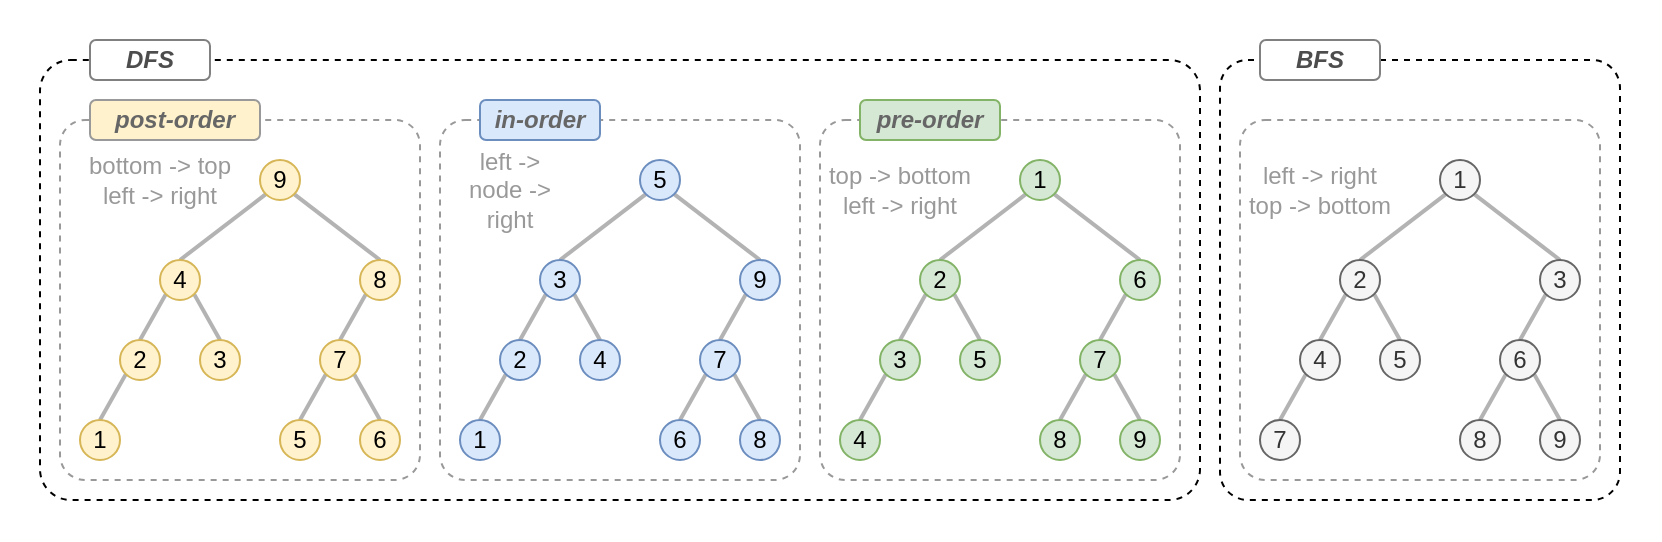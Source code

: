 <mxfile version="14.5.1" type="device"><diagram name="Page-1" id="42789a77-a242-8287-6e28-9cd8cfd52e62"><mxGraphModel dx="1086" dy="806" grid="1" gridSize="10" guides="1" tooltips="1" connect="1" arrows="1" fold="1" page="1" pageScale="1" pageWidth="1100" pageHeight="850" background="#ffffff" math="0" shadow="0"><root><mxCell id="0"/><mxCell id="1" parent="0"/><mxCell id="yMV-mAfog5oIfY_6jIPb-55" value="" style="rounded=0;whiteSpace=wrap;html=1;strokeColor=none;" parent="1" vertex="1"><mxGeometry x="210" y="290" width="830" height="270" as="geometry"/></mxCell><mxCell id="sCEn6QZfsWTE1v--8mOr-13" value="" style="rounded=1;whiteSpace=wrap;html=1;fillColor=none;dashed=1;arcSize=7;" vertex="1" parent="1"><mxGeometry x="230" y="320" width="580" height="220" as="geometry"/></mxCell><mxCell id="sCEn6QZfsWTE1v--8mOr-1" value="" style="rounded=1;whiteSpace=wrap;html=1;fillColor=none;dashed=1;arcSize=7;strokeColor=#999999;" vertex="1" parent="1"><mxGeometry x="240" y="350" width="180" height="180" as="geometry"/></mxCell><mxCell id="yMV-mAfog5oIfY_6jIPb-22" style="edgeStyle=none;rounded=0;orthogonalLoop=1;jettySize=auto;html=1;exitX=0;exitY=1;exitDx=0;exitDy=0;entryX=0.5;entryY=0;entryDx=0;entryDy=0;endArrow=none;endFill=0;strokeColor=#B3B3B3;strokeWidth=2;" parent="1" source="yMV-mAfog5oIfY_6jIPb-10" target="yMV-mAfog5oIfY_6jIPb-12" edge="1"><mxGeometry relative="1" as="geometry"/></mxCell><mxCell id="yMV-mAfog5oIfY_6jIPb-40" style="edgeStyle=none;rounded=0;orthogonalLoop=1;jettySize=auto;html=1;exitX=1;exitY=1;exitDx=0;exitDy=0;endArrow=none;endFill=0;strokeWidth=2;entryX=0.5;entryY=0;entryDx=0;entryDy=0;strokeColor=#B3B3B3;" parent="1" source="yMV-mAfog5oIfY_6jIPb-12" target="yMV-mAfog5oIfY_6jIPb-38" edge="1"><mxGeometry relative="1" as="geometry"/></mxCell><mxCell id="yMV-mAfog5oIfY_6jIPb-41" style="edgeStyle=none;rounded=0;orthogonalLoop=1;jettySize=auto;html=1;exitX=1;exitY=1;exitDx=0;exitDy=0;entryX=0.5;entryY=0;entryDx=0;entryDy=0;endArrow=none;endFill=0;strokeColor=#B3B3B3;strokeWidth=2;" parent="1" source="yMV-mAfog5oIfY_6jIPb-10" target="yMV-mAfog5oIfY_6jIPb-39" edge="1"><mxGeometry relative="1" as="geometry"/></mxCell><mxCell id="yMV-mAfog5oIfY_6jIPb-10" value="9" style="ellipse;whiteSpace=wrap;html=1;aspect=fixed;strokeColor=#d6b656;fillColor=#FFF2CC;" parent="1" vertex="1"><mxGeometry x="340" y="370" width="20" height="20" as="geometry"/></mxCell><mxCell id="yMV-mAfog5oIfY_6jIPb-23" style="edgeStyle=none;rounded=0;orthogonalLoop=1;jettySize=auto;html=1;exitX=0;exitY=1;exitDx=0;exitDy=0;entryX=0.5;entryY=0;entryDx=0;entryDy=0;endArrow=none;endFill=0;strokeColor=#B3B3B3;strokeWidth=2;" parent="1" source="yMV-mAfog5oIfY_6jIPb-12" target="yMV-mAfog5oIfY_6jIPb-13" edge="1"><mxGeometry relative="1" as="geometry"/></mxCell><mxCell id="yMV-mAfog5oIfY_6jIPb-12" value="4" style="ellipse;whiteSpace=wrap;html=1;aspect=fixed;fillColor=#fff2cc;strokeColor=#d6b656;" parent="1" vertex="1"><mxGeometry x="290" y="420" width="20" height="20" as="geometry"/></mxCell><mxCell id="sCEn6QZfsWTE1v--8mOr-9" style="edgeStyle=none;rounded=0;orthogonalLoop=1;jettySize=auto;html=1;exitX=0;exitY=1;exitDx=0;exitDy=0;entryX=0.5;entryY=0;entryDx=0;entryDy=0;endArrow=none;endFill=0;strokeColor=#B3B3B3;strokeWidth=2;" edge="1" parent="1" source="yMV-mAfog5oIfY_6jIPb-13" target="sCEn6QZfsWTE1v--8mOr-8"><mxGeometry relative="1" as="geometry"/></mxCell><mxCell id="yMV-mAfog5oIfY_6jIPb-13" value="2" style="ellipse;whiteSpace=wrap;html=1;aspect=fixed;fillColor=#fff2cc;strokeColor=#d6b656;" parent="1" vertex="1"><mxGeometry x="270" y="460" width="20" height="20" as="geometry"/></mxCell><mxCell id="yMV-mAfog5oIfY_6jIPb-38" value="3" style="ellipse;whiteSpace=wrap;html=1;aspect=fixed;fillColor=#fff2cc;strokeColor=#d6b656;" parent="1" vertex="1"><mxGeometry x="310" y="460" width="20" height="20" as="geometry"/></mxCell><mxCell id="sCEn6QZfsWTE1v--8mOr-3" style="rounded=0;orthogonalLoop=1;jettySize=auto;html=1;exitX=0;exitY=1;exitDx=0;exitDy=0;entryX=0.5;entryY=0;entryDx=0;entryDy=0;endArrow=none;endFill=0;strokeWidth=2;strokeColor=#B3B3B3;" edge="1" parent="1" source="yMV-mAfog5oIfY_6jIPb-39" target="sCEn6QZfsWTE1v--8mOr-2"><mxGeometry relative="1" as="geometry"/></mxCell><mxCell id="yMV-mAfog5oIfY_6jIPb-39" value="8" style="ellipse;whiteSpace=wrap;html=1;aspect=fixed;fillColor=#fff2cc;strokeColor=#d6b656;" parent="1" vertex="1"><mxGeometry x="390" y="420" width="20" height="20" as="geometry"/></mxCell><mxCell id="yMV-mAfog5oIfY_6jIPb-35" value="&lt;b&gt;&lt;i&gt;DFS&lt;/i&gt;&lt;/b&gt;" style="text;html=1;align=center;verticalAlign=middle;whiteSpace=wrap;rounded=1;fillColor=#ffffff;strokeColor=#808080;fontColor=#4D4D4D;" parent="1" vertex="1"><mxGeometry x="255" y="310" width="60" height="20" as="geometry"/></mxCell><mxCell id="sCEn6QZfsWTE1v--8mOr-6" style="edgeStyle=none;rounded=0;orthogonalLoop=1;jettySize=auto;html=1;exitX=0;exitY=1;exitDx=0;exitDy=0;entryX=0.5;entryY=0;entryDx=0;entryDy=0;endArrow=none;endFill=0;strokeColor=#B3B3B3;strokeWidth=2;" edge="1" parent="1" source="sCEn6QZfsWTE1v--8mOr-2" target="sCEn6QZfsWTE1v--8mOr-4"><mxGeometry relative="1" as="geometry"/></mxCell><mxCell id="sCEn6QZfsWTE1v--8mOr-7" style="edgeStyle=none;rounded=0;orthogonalLoop=1;jettySize=auto;html=1;exitX=1;exitY=1;exitDx=0;exitDy=0;entryX=0.5;entryY=0;entryDx=0;entryDy=0;endArrow=none;endFill=0;strokeColor=#B3B3B3;strokeWidth=2;" edge="1" parent="1" source="sCEn6QZfsWTE1v--8mOr-2" target="sCEn6QZfsWTE1v--8mOr-5"><mxGeometry relative="1" as="geometry"/></mxCell><mxCell id="sCEn6QZfsWTE1v--8mOr-2" value="7" style="ellipse;whiteSpace=wrap;html=1;aspect=fixed;fillColor=#fff2cc;strokeColor=#d6b656;" vertex="1" parent="1"><mxGeometry x="370" y="460" width="20" height="20" as="geometry"/></mxCell><mxCell id="sCEn6QZfsWTE1v--8mOr-4" value="5" style="ellipse;whiteSpace=wrap;html=1;aspect=fixed;fillColor=#fff2cc;strokeColor=#d6b656;" vertex="1" parent="1"><mxGeometry x="350" y="500" width="20" height="20" as="geometry"/></mxCell><mxCell id="sCEn6QZfsWTE1v--8mOr-5" value="6" style="ellipse;whiteSpace=wrap;html=1;aspect=fixed;fillColor=#fff2cc;strokeColor=#d6b656;" vertex="1" parent="1"><mxGeometry x="390" y="500" width="20" height="20" as="geometry"/></mxCell><mxCell id="sCEn6QZfsWTE1v--8mOr-8" value="1" style="ellipse;whiteSpace=wrap;html=1;aspect=fixed;fillColor=#fff2cc;strokeColor=#d6b656;" vertex="1" parent="1"><mxGeometry x="250" y="500" width="20" height="20" as="geometry"/></mxCell><mxCell id="sCEn6QZfsWTE1v--8mOr-10" value="bottom -&amp;gt; top&lt;br&gt;left -&amp;gt; right" style="text;html=1;strokeColor=none;fillColor=none;align=center;verticalAlign=middle;whiteSpace=wrap;rounded=0;fontColor=#999999;" vertex="1" parent="1"><mxGeometry x="250" y="370" width="80" height="20" as="geometry"/></mxCell><mxCell id="sCEn6QZfsWTE1v--8mOr-11" value="&lt;b&gt;&lt;i&gt;post-order&lt;/i&gt;&lt;/b&gt;" style="text;html=1;align=center;verticalAlign=middle;whiteSpace=wrap;rounded=1;strokeColor=#999999;fontColor=#666666;fillColor=#FFF2CC;" vertex="1" parent="1"><mxGeometry x="255" y="340" width="85" height="20" as="geometry"/></mxCell><mxCell id="sCEn6QZfsWTE1v--8mOr-14" value="" style="rounded=1;whiteSpace=wrap;html=1;fillColor=none;dashed=1;arcSize=7;strokeColor=#999999;" vertex="1" parent="1"><mxGeometry x="430" y="350" width="180" height="180" as="geometry"/></mxCell><mxCell id="sCEn6QZfsWTE1v--8mOr-15" style="edgeStyle=none;rounded=0;orthogonalLoop=1;jettySize=auto;html=1;exitX=0;exitY=1;exitDx=0;exitDy=0;entryX=0.5;entryY=0;entryDx=0;entryDy=0;endArrow=none;endFill=0;strokeColor=#B3B3B3;strokeWidth=2;" edge="1" parent="1" source="sCEn6QZfsWTE1v--8mOr-18" target="sCEn6QZfsWTE1v--8mOr-20"><mxGeometry relative="1" as="geometry"/></mxCell><mxCell id="sCEn6QZfsWTE1v--8mOr-16" style="edgeStyle=none;rounded=0;orthogonalLoop=1;jettySize=auto;html=1;exitX=1;exitY=1;exitDx=0;exitDy=0;endArrow=none;endFill=0;strokeWidth=2;entryX=0.5;entryY=0;entryDx=0;entryDy=0;strokeColor=#B3B3B3;" edge="1" parent="1" source="sCEn6QZfsWTE1v--8mOr-20" target="sCEn6QZfsWTE1v--8mOr-23"><mxGeometry relative="1" as="geometry"/></mxCell><mxCell id="sCEn6QZfsWTE1v--8mOr-17" style="edgeStyle=none;rounded=0;orthogonalLoop=1;jettySize=auto;html=1;exitX=1;exitY=1;exitDx=0;exitDy=0;entryX=0.5;entryY=0;entryDx=0;entryDy=0;endArrow=none;endFill=0;strokeColor=#B3B3B3;strokeWidth=2;" edge="1" parent="1" source="sCEn6QZfsWTE1v--8mOr-18" target="sCEn6QZfsWTE1v--8mOr-25"><mxGeometry relative="1" as="geometry"/></mxCell><mxCell id="sCEn6QZfsWTE1v--8mOr-18" value="5" style="ellipse;whiteSpace=wrap;html=1;aspect=fixed;fillColor=#dae8fc;strokeColor=#6c8ebf;" vertex="1" parent="1"><mxGeometry x="530" y="370" width="20" height="20" as="geometry"/></mxCell><mxCell id="sCEn6QZfsWTE1v--8mOr-19" style="edgeStyle=none;rounded=0;orthogonalLoop=1;jettySize=auto;html=1;exitX=0;exitY=1;exitDx=0;exitDy=0;entryX=0.5;entryY=0;entryDx=0;entryDy=0;endArrow=none;endFill=0;strokeColor=#B3B3B3;strokeWidth=2;" edge="1" parent="1" source="sCEn6QZfsWTE1v--8mOr-20" target="sCEn6QZfsWTE1v--8mOr-22"><mxGeometry relative="1" as="geometry"/></mxCell><mxCell id="sCEn6QZfsWTE1v--8mOr-20" value="3" style="ellipse;whiteSpace=wrap;html=1;aspect=fixed;fillColor=#dae8fc;strokeColor=#6c8ebf;" vertex="1" parent="1"><mxGeometry x="480" y="420" width="20" height="20" as="geometry"/></mxCell><mxCell id="sCEn6QZfsWTE1v--8mOr-21" style="edgeStyle=none;rounded=0;orthogonalLoop=1;jettySize=auto;html=1;exitX=0;exitY=1;exitDx=0;exitDy=0;entryX=0.5;entryY=0;entryDx=0;entryDy=0;endArrow=none;endFill=0;strokeColor=#B3B3B3;strokeWidth=2;" edge="1" parent="1" source="sCEn6QZfsWTE1v--8mOr-22" target="sCEn6QZfsWTE1v--8mOr-31"><mxGeometry relative="1" as="geometry"/></mxCell><mxCell id="sCEn6QZfsWTE1v--8mOr-22" value="2" style="ellipse;whiteSpace=wrap;html=1;aspect=fixed;fillColor=#dae8fc;strokeColor=#6c8ebf;" vertex="1" parent="1"><mxGeometry x="460" y="460" width="20" height="20" as="geometry"/></mxCell><mxCell id="sCEn6QZfsWTE1v--8mOr-23" value="4" style="ellipse;whiteSpace=wrap;html=1;aspect=fixed;fillColor=#dae8fc;strokeColor=#6c8ebf;" vertex="1" parent="1"><mxGeometry x="500" y="460" width="20" height="20" as="geometry"/></mxCell><mxCell id="sCEn6QZfsWTE1v--8mOr-24" style="rounded=0;orthogonalLoop=1;jettySize=auto;html=1;exitX=0;exitY=1;exitDx=0;exitDy=0;entryX=0.5;entryY=0;entryDx=0;entryDy=0;endArrow=none;endFill=0;strokeWidth=2;strokeColor=#B3B3B3;" edge="1" parent="1" source="sCEn6QZfsWTE1v--8mOr-25" target="sCEn6QZfsWTE1v--8mOr-28"><mxGeometry relative="1" as="geometry"/></mxCell><mxCell id="sCEn6QZfsWTE1v--8mOr-25" value="9" style="ellipse;whiteSpace=wrap;html=1;aspect=fixed;fillColor=#dae8fc;strokeColor=#6c8ebf;" vertex="1" parent="1"><mxGeometry x="580" y="420" width="20" height="20" as="geometry"/></mxCell><mxCell id="sCEn6QZfsWTE1v--8mOr-26" style="edgeStyle=none;rounded=0;orthogonalLoop=1;jettySize=auto;html=1;exitX=0;exitY=1;exitDx=0;exitDy=0;entryX=0.5;entryY=0;entryDx=0;entryDy=0;endArrow=none;endFill=0;strokeColor=#B3B3B3;strokeWidth=2;" edge="1" parent="1" source="sCEn6QZfsWTE1v--8mOr-28" target="sCEn6QZfsWTE1v--8mOr-29"><mxGeometry relative="1" as="geometry"/></mxCell><mxCell id="sCEn6QZfsWTE1v--8mOr-27" style="edgeStyle=none;rounded=0;orthogonalLoop=1;jettySize=auto;html=1;exitX=1;exitY=1;exitDx=0;exitDy=0;entryX=0.5;entryY=0;entryDx=0;entryDy=0;endArrow=none;endFill=0;strokeColor=#B3B3B3;strokeWidth=2;" edge="1" parent="1" source="sCEn6QZfsWTE1v--8mOr-28" target="sCEn6QZfsWTE1v--8mOr-30"><mxGeometry relative="1" as="geometry"/></mxCell><mxCell id="sCEn6QZfsWTE1v--8mOr-28" value="7" style="ellipse;whiteSpace=wrap;html=1;aspect=fixed;fillColor=#dae8fc;strokeColor=#6c8ebf;" vertex="1" parent="1"><mxGeometry x="560" y="460" width="20" height="20" as="geometry"/></mxCell><mxCell id="sCEn6QZfsWTE1v--8mOr-29" value="6" style="ellipse;whiteSpace=wrap;html=1;aspect=fixed;fillColor=#dae8fc;strokeColor=#6c8ebf;" vertex="1" parent="1"><mxGeometry x="540" y="500" width="20" height="20" as="geometry"/></mxCell><mxCell id="sCEn6QZfsWTE1v--8mOr-30" value="8" style="ellipse;whiteSpace=wrap;html=1;aspect=fixed;fillColor=#dae8fc;strokeColor=#6c8ebf;" vertex="1" parent="1"><mxGeometry x="580" y="500" width="20" height="20" as="geometry"/></mxCell><mxCell id="sCEn6QZfsWTE1v--8mOr-31" value="1" style="ellipse;whiteSpace=wrap;html=1;aspect=fixed;fillColor=#dae8fc;strokeColor=#6c8ebf;" vertex="1" parent="1"><mxGeometry x="440" y="500" width="20" height="20" as="geometry"/></mxCell><mxCell id="sCEn6QZfsWTE1v--8mOr-32" value="&lt;b&gt;&lt;i&gt;in-order&lt;/i&gt;&lt;/b&gt;" style="text;html=1;align=center;verticalAlign=middle;whiteSpace=wrap;rounded=1;fillColor=#dae8fc;strokeColor=#6c8ebf;fontColor=#666666;" vertex="1" parent="1"><mxGeometry x="450" y="340" width="60" height="20" as="geometry"/></mxCell><mxCell id="sCEn6QZfsWTE1v--8mOr-33" value="" style="rounded=1;whiteSpace=wrap;html=1;fillColor=none;dashed=1;arcSize=7;strokeColor=#999999;" vertex="1" parent="1"><mxGeometry x="620" y="350" width="180" height="180" as="geometry"/></mxCell><mxCell id="sCEn6QZfsWTE1v--8mOr-34" style="edgeStyle=none;rounded=0;orthogonalLoop=1;jettySize=auto;html=1;exitX=0;exitY=1;exitDx=0;exitDy=0;entryX=0.5;entryY=0;entryDx=0;entryDy=0;endArrow=none;endFill=0;strokeColor=#B3B3B3;strokeWidth=2;" edge="1" parent="1" source="sCEn6QZfsWTE1v--8mOr-37" target="sCEn6QZfsWTE1v--8mOr-39"><mxGeometry relative="1" as="geometry"/></mxCell><mxCell id="sCEn6QZfsWTE1v--8mOr-35" style="edgeStyle=none;rounded=0;orthogonalLoop=1;jettySize=auto;html=1;exitX=1;exitY=1;exitDx=0;exitDy=0;endArrow=none;endFill=0;strokeWidth=2;entryX=0.5;entryY=0;entryDx=0;entryDy=0;strokeColor=#B3B3B3;" edge="1" parent="1" source="sCEn6QZfsWTE1v--8mOr-39" target="sCEn6QZfsWTE1v--8mOr-42"><mxGeometry relative="1" as="geometry"/></mxCell><mxCell id="sCEn6QZfsWTE1v--8mOr-36" style="edgeStyle=none;rounded=0;orthogonalLoop=1;jettySize=auto;html=1;exitX=1;exitY=1;exitDx=0;exitDy=0;entryX=0.5;entryY=0;entryDx=0;entryDy=0;endArrow=none;endFill=0;strokeColor=#B3B3B3;strokeWidth=2;" edge="1" parent="1" source="sCEn6QZfsWTE1v--8mOr-37" target="sCEn6QZfsWTE1v--8mOr-44"><mxGeometry relative="1" as="geometry"/></mxCell><mxCell id="sCEn6QZfsWTE1v--8mOr-37" value="1" style="ellipse;whiteSpace=wrap;html=1;aspect=fixed;fillColor=#d5e8d4;strokeColor=#82b366;" vertex="1" parent="1"><mxGeometry x="720" y="370" width="20" height="20" as="geometry"/></mxCell><mxCell id="sCEn6QZfsWTE1v--8mOr-38" style="edgeStyle=none;rounded=0;orthogonalLoop=1;jettySize=auto;html=1;exitX=0;exitY=1;exitDx=0;exitDy=0;entryX=0.5;entryY=0;entryDx=0;entryDy=0;endArrow=none;endFill=0;strokeColor=#B3B3B3;strokeWidth=2;" edge="1" parent="1" source="sCEn6QZfsWTE1v--8mOr-39" target="sCEn6QZfsWTE1v--8mOr-41"><mxGeometry relative="1" as="geometry"/></mxCell><mxCell id="sCEn6QZfsWTE1v--8mOr-39" value="2" style="ellipse;whiteSpace=wrap;html=1;aspect=fixed;fillColor=#d5e8d4;strokeColor=#82b366;" vertex="1" parent="1"><mxGeometry x="670" y="420" width="20" height="20" as="geometry"/></mxCell><mxCell id="sCEn6QZfsWTE1v--8mOr-40" style="edgeStyle=none;rounded=0;orthogonalLoop=1;jettySize=auto;html=1;exitX=0;exitY=1;exitDx=0;exitDy=0;entryX=0.5;entryY=0;entryDx=0;entryDy=0;endArrow=none;endFill=0;strokeColor=#B3B3B3;strokeWidth=2;" edge="1" parent="1" source="sCEn6QZfsWTE1v--8mOr-41" target="sCEn6QZfsWTE1v--8mOr-50"><mxGeometry relative="1" as="geometry"/></mxCell><mxCell id="sCEn6QZfsWTE1v--8mOr-41" value="3" style="ellipse;whiteSpace=wrap;html=1;aspect=fixed;fillColor=#d5e8d4;strokeColor=#82b366;" vertex="1" parent="1"><mxGeometry x="650" y="460" width="20" height="20" as="geometry"/></mxCell><mxCell id="sCEn6QZfsWTE1v--8mOr-42" value="5" style="ellipse;whiteSpace=wrap;html=1;aspect=fixed;fillColor=#d5e8d4;strokeColor=#82b366;" vertex="1" parent="1"><mxGeometry x="690" y="460" width="20" height="20" as="geometry"/></mxCell><mxCell id="sCEn6QZfsWTE1v--8mOr-43" style="rounded=0;orthogonalLoop=1;jettySize=auto;html=1;exitX=0;exitY=1;exitDx=0;exitDy=0;entryX=0.5;entryY=0;entryDx=0;entryDy=0;endArrow=none;endFill=0;strokeWidth=2;strokeColor=#B3B3B3;" edge="1" parent="1" source="sCEn6QZfsWTE1v--8mOr-44" target="sCEn6QZfsWTE1v--8mOr-47"><mxGeometry relative="1" as="geometry"/></mxCell><mxCell id="sCEn6QZfsWTE1v--8mOr-44" value="6" style="ellipse;whiteSpace=wrap;html=1;aspect=fixed;fillColor=#d5e8d4;strokeColor=#82b366;" vertex="1" parent="1"><mxGeometry x="770" y="420" width="20" height="20" as="geometry"/></mxCell><mxCell id="sCEn6QZfsWTE1v--8mOr-45" style="edgeStyle=none;rounded=0;orthogonalLoop=1;jettySize=auto;html=1;exitX=0;exitY=1;exitDx=0;exitDy=0;entryX=0.5;entryY=0;entryDx=0;entryDy=0;endArrow=none;endFill=0;strokeColor=#B3B3B3;strokeWidth=2;" edge="1" parent="1" source="sCEn6QZfsWTE1v--8mOr-47" target="sCEn6QZfsWTE1v--8mOr-48"><mxGeometry relative="1" as="geometry"/></mxCell><mxCell id="sCEn6QZfsWTE1v--8mOr-46" style="edgeStyle=none;rounded=0;orthogonalLoop=1;jettySize=auto;html=1;exitX=1;exitY=1;exitDx=0;exitDy=0;entryX=0.5;entryY=0;entryDx=0;entryDy=0;endArrow=none;endFill=0;strokeColor=#B3B3B3;strokeWidth=2;" edge="1" parent="1" source="sCEn6QZfsWTE1v--8mOr-47" target="sCEn6QZfsWTE1v--8mOr-49"><mxGeometry relative="1" as="geometry"/></mxCell><mxCell id="sCEn6QZfsWTE1v--8mOr-47" value="7" style="ellipse;whiteSpace=wrap;html=1;aspect=fixed;fillColor=#d5e8d4;strokeColor=#82b366;" vertex="1" parent="1"><mxGeometry x="750" y="460" width="20" height="20" as="geometry"/></mxCell><mxCell id="sCEn6QZfsWTE1v--8mOr-48" value="8" style="ellipse;whiteSpace=wrap;html=1;aspect=fixed;fillColor=#d5e8d4;strokeColor=#82b366;" vertex="1" parent="1"><mxGeometry x="730" y="500" width="20" height="20" as="geometry"/></mxCell><mxCell id="sCEn6QZfsWTE1v--8mOr-49" value="9" style="ellipse;whiteSpace=wrap;html=1;aspect=fixed;fillColor=#d5e8d4;strokeColor=#82b366;" vertex="1" parent="1"><mxGeometry x="770" y="500" width="20" height="20" as="geometry"/></mxCell><mxCell id="sCEn6QZfsWTE1v--8mOr-50" value="4" style="ellipse;whiteSpace=wrap;html=1;aspect=fixed;fillColor=#d5e8d4;strokeColor=#82b366;" vertex="1" parent="1"><mxGeometry x="630" y="500" width="20" height="20" as="geometry"/></mxCell><mxCell id="sCEn6QZfsWTE1v--8mOr-51" value="&lt;b&gt;&lt;i&gt;pre-order&lt;/i&gt;&lt;/b&gt;" style="text;html=1;align=center;verticalAlign=middle;whiteSpace=wrap;rounded=1;fillColor=#d5e8d4;strokeColor=#82b366;fontColor=#666666;" vertex="1" parent="1"><mxGeometry x="640" y="340" width="70" height="20" as="geometry"/></mxCell><mxCell id="sCEn6QZfsWTE1v--8mOr-52" value="left -&amp;gt; &lt;br&gt;node -&amp;gt; &lt;br&gt;right" style="text;html=1;strokeColor=none;fillColor=none;align=center;verticalAlign=middle;whiteSpace=wrap;rounded=0;fontColor=#999999;" vertex="1" parent="1"><mxGeometry x="440" y="360" width="50" height="50" as="geometry"/></mxCell><mxCell id="sCEn6QZfsWTE1v--8mOr-53" value="top -&amp;gt; bottom&lt;br&gt;left -&amp;gt; right" style="text;html=1;strokeColor=none;fillColor=none;align=center;verticalAlign=middle;whiteSpace=wrap;rounded=0;fontColor=#999999;" vertex="1" parent="1"><mxGeometry x="620" y="375" width="80" height="20" as="geometry"/></mxCell><mxCell id="sCEn6QZfsWTE1v--8mOr-55" value="" style="rounded=1;whiteSpace=wrap;html=1;fillColor=none;dashed=1;arcSize=7;" vertex="1" parent="1"><mxGeometry x="820" y="320" width="200" height="220" as="geometry"/></mxCell><mxCell id="sCEn6QZfsWTE1v--8mOr-56" value="" style="rounded=1;whiteSpace=wrap;html=1;fillColor=none;dashed=1;arcSize=7;strokeColor=#999999;" vertex="1" parent="1"><mxGeometry x="830" y="350" width="180" height="180" as="geometry"/></mxCell><mxCell id="sCEn6QZfsWTE1v--8mOr-57" style="edgeStyle=none;rounded=0;orthogonalLoop=1;jettySize=auto;html=1;exitX=0;exitY=1;exitDx=0;exitDy=0;entryX=0.5;entryY=0;entryDx=0;entryDy=0;endArrow=none;endFill=0;strokeColor=#B3B3B3;strokeWidth=2;" edge="1" parent="1" source="sCEn6QZfsWTE1v--8mOr-60" target="sCEn6QZfsWTE1v--8mOr-62"><mxGeometry relative="1" as="geometry"/></mxCell><mxCell id="sCEn6QZfsWTE1v--8mOr-58" style="edgeStyle=none;rounded=0;orthogonalLoop=1;jettySize=auto;html=1;exitX=1;exitY=1;exitDx=0;exitDy=0;endArrow=none;endFill=0;strokeWidth=2;entryX=0.5;entryY=0;entryDx=0;entryDy=0;strokeColor=#B3B3B3;" edge="1" parent="1" source="sCEn6QZfsWTE1v--8mOr-62" target="sCEn6QZfsWTE1v--8mOr-65"><mxGeometry relative="1" as="geometry"/></mxCell><mxCell id="sCEn6QZfsWTE1v--8mOr-59" style="edgeStyle=none;rounded=0;orthogonalLoop=1;jettySize=auto;html=1;exitX=1;exitY=1;exitDx=0;exitDy=0;entryX=0.5;entryY=0;entryDx=0;entryDy=0;endArrow=none;endFill=0;strokeColor=#B3B3B3;strokeWidth=2;" edge="1" parent="1" source="sCEn6QZfsWTE1v--8mOr-60" target="sCEn6QZfsWTE1v--8mOr-67"><mxGeometry relative="1" as="geometry"/></mxCell><mxCell id="sCEn6QZfsWTE1v--8mOr-60" value="1" style="ellipse;whiteSpace=wrap;html=1;aspect=fixed;fillColor=#f5f5f5;strokeColor=#666666;fontColor=#333333;" vertex="1" parent="1"><mxGeometry x="930" y="370" width="20" height="20" as="geometry"/></mxCell><mxCell id="sCEn6QZfsWTE1v--8mOr-61" style="edgeStyle=none;rounded=0;orthogonalLoop=1;jettySize=auto;html=1;exitX=0;exitY=1;exitDx=0;exitDy=0;entryX=0.5;entryY=0;entryDx=0;entryDy=0;endArrow=none;endFill=0;strokeColor=#B3B3B3;strokeWidth=2;" edge="1" parent="1" source="sCEn6QZfsWTE1v--8mOr-62" target="sCEn6QZfsWTE1v--8mOr-64"><mxGeometry relative="1" as="geometry"/></mxCell><mxCell id="sCEn6QZfsWTE1v--8mOr-62" value="2" style="ellipse;whiteSpace=wrap;html=1;aspect=fixed;fillColor=#f5f5f5;strokeColor=#666666;fontColor=#333333;" vertex="1" parent="1"><mxGeometry x="880" y="420" width="20" height="20" as="geometry"/></mxCell><mxCell id="sCEn6QZfsWTE1v--8mOr-63" style="edgeStyle=none;rounded=0;orthogonalLoop=1;jettySize=auto;html=1;exitX=0;exitY=1;exitDx=0;exitDy=0;entryX=0.5;entryY=0;entryDx=0;entryDy=0;endArrow=none;endFill=0;strokeColor=#B3B3B3;strokeWidth=2;" edge="1" parent="1" source="sCEn6QZfsWTE1v--8mOr-64" target="sCEn6QZfsWTE1v--8mOr-73"><mxGeometry relative="1" as="geometry"/></mxCell><mxCell id="sCEn6QZfsWTE1v--8mOr-64" value="4" style="ellipse;whiteSpace=wrap;html=1;aspect=fixed;fillColor=#f5f5f5;strokeColor=#666666;fontColor=#333333;" vertex="1" parent="1"><mxGeometry x="860" y="460" width="20" height="20" as="geometry"/></mxCell><mxCell id="sCEn6QZfsWTE1v--8mOr-65" value="5" style="ellipse;whiteSpace=wrap;html=1;aspect=fixed;fillColor=#f5f5f5;strokeColor=#666666;fontColor=#333333;" vertex="1" parent="1"><mxGeometry x="900" y="460" width="20" height="20" as="geometry"/></mxCell><mxCell id="sCEn6QZfsWTE1v--8mOr-66" style="rounded=0;orthogonalLoop=1;jettySize=auto;html=1;exitX=0;exitY=1;exitDx=0;exitDy=0;entryX=0.5;entryY=0;entryDx=0;entryDy=0;endArrow=none;endFill=0;strokeWidth=2;strokeColor=#B3B3B3;" edge="1" parent="1" source="sCEn6QZfsWTE1v--8mOr-67" target="sCEn6QZfsWTE1v--8mOr-70"><mxGeometry relative="1" as="geometry"/></mxCell><mxCell id="sCEn6QZfsWTE1v--8mOr-67" value="3" style="ellipse;whiteSpace=wrap;html=1;aspect=fixed;fillColor=#f5f5f5;strokeColor=#666666;fontColor=#333333;" vertex="1" parent="1"><mxGeometry x="980" y="420" width="20" height="20" as="geometry"/></mxCell><mxCell id="sCEn6QZfsWTE1v--8mOr-68" style="edgeStyle=none;rounded=0;orthogonalLoop=1;jettySize=auto;html=1;exitX=0;exitY=1;exitDx=0;exitDy=0;entryX=0.5;entryY=0;entryDx=0;entryDy=0;endArrow=none;endFill=0;strokeColor=#B3B3B3;strokeWidth=2;" edge="1" parent="1" source="sCEn6QZfsWTE1v--8mOr-70" target="sCEn6QZfsWTE1v--8mOr-71"><mxGeometry relative="1" as="geometry"/></mxCell><mxCell id="sCEn6QZfsWTE1v--8mOr-69" style="edgeStyle=none;rounded=0;orthogonalLoop=1;jettySize=auto;html=1;exitX=1;exitY=1;exitDx=0;exitDy=0;entryX=0.5;entryY=0;entryDx=0;entryDy=0;endArrow=none;endFill=0;strokeColor=#B3B3B3;strokeWidth=2;" edge="1" parent="1" source="sCEn6QZfsWTE1v--8mOr-70" target="sCEn6QZfsWTE1v--8mOr-72"><mxGeometry relative="1" as="geometry"/></mxCell><mxCell id="sCEn6QZfsWTE1v--8mOr-70" value="6" style="ellipse;whiteSpace=wrap;html=1;aspect=fixed;fillColor=#f5f5f5;strokeColor=#666666;fontColor=#333333;" vertex="1" parent="1"><mxGeometry x="960" y="460" width="20" height="20" as="geometry"/></mxCell><mxCell id="sCEn6QZfsWTE1v--8mOr-71" value="8" style="ellipse;whiteSpace=wrap;html=1;aspect=fixed;fillColor=#f5f5f5;strokeColor=#666666;fontColor=#333333;" vertex="1" parent="1"><mxGeometry x="940" y="500" width="20" height="20" as="geometry"/></mxCell><mxCell id="sCEn6QZfsWTE1v--8mOr-72" value="9" style="ellipse;whiteSpace=wrap;html=1;aspect=fixed;fillColor=#f5f5f5;strokeColor=#666666;fontColor=#333333;" vertex="1" parent="1"><mxGeometry x="980" y="500" width="20" height="20" as="geometry"/></mxCell><mxCell id="sCEn6QZfsWTE1v--8mOr-73" value="7" style="ellipse;whiteSpace=wrap;html=1;aspect=fixed;fillColor=#f5f5f5;strokeColor=#666666;fontColor=#333333;" vertex="1" parent="1"><mxGeometry x="840" y="500" width="20" height="20" as="geometry"/></mxCell><mxCell id="sCEn6QZfsWTE1v--8mOr-75" value="left -&amp;gt; right&lt;br&gt;top -&amp;gt; bottom" style="text;html=1;strokeColor=none;fillColor=none;align=center;verticalAlign=middle;whiteSpace=wrap;rounded=0;fontColor=#999999;" vertex="1" parent="1"><mxGeometry x="830" y="375" width="80" height="20" as="geometry"/></mxCell><mxCell id="sCEn6QZfsWTE1v--8mOr-76" value="&lt;b&gt;&lt;i&gt;BFS&lt;/i&gt;&lt;/b&gt;" style="text;html=1;align=center;verticalAlign=middle;whiteSpace=wrap;rounded=1;fillColor=#ffffff;strokeColor=#808080;fontColor=#4D4D4D;" vertex="1" parent="1"><mxGeometry x="840" y="310" width="60" height="20" as="geometry"/></mxCell></root></mxGraphModel></diagram></mxfile>